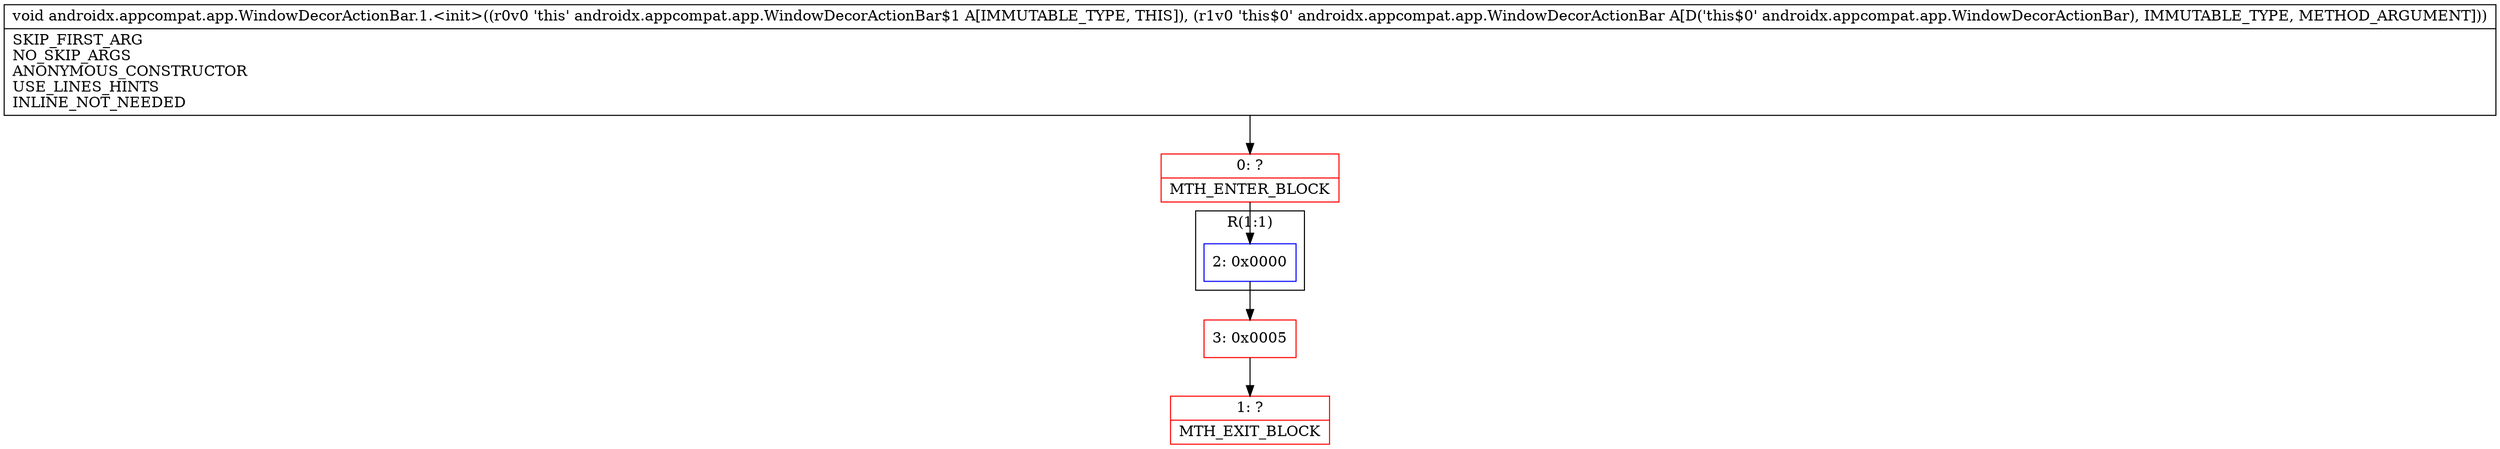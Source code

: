 digraph "CFG forandroidx.appcompat.app.WindowDecorActionBar.1.\<init\>(Landroidx\/appcompat\/app\/WindowDecorActionBar;)V" {
subgraph cluster_Region_826547235 {
label = "R(1:1)";
node [shape=record,color=blue];
Node_2 [shape=record,label="{2\:\ 0x0000}"];
}
Node_0 [shape=record,color=red,label="{0\:\ ?|MTH_ENTER_BLOCK\l}"];
Node_3 [shape=record,color=red,label="{3\:\ 0x0005}"];
Node_1 [shape=record,color=red,label="{1\:\ ?|MTH_EXIT_BLOCK\l}"];
MethodNode[shape=record,label="{void androidx.appcompat.app.WindowDecorActionBar.1.\<init\>((r0v0 'this' androidx.appcompat.app.WindowDecorActionBar$1 A[IMMUTABLE_TYPE, THIS]), (r1v0 'this$0' androidx.appcompat.app.WindowDecorActionBar A[D('this$0' androidx.appcompat.app.WindowDecorActionBar), IMMUTABLE_TYPE, METHOD_ARGUMENT]))  | SKIP_FIRST_ARG\lNO_SKIP_ARGS\lANONYMOUS_CONSTRUCTOR\lUSE_LINES_HINTS\lINLINE_NOT_NEEDED\l}"];
MethodNode -> Node_0;Node_2 -> Node_3;
Node_0 -> Node_2;
Node_3 -> Node_1;
}

